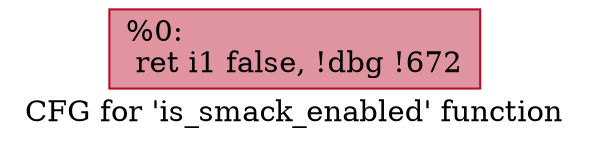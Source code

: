 digraph "CFG for 'is_smack_enabled' function" {
	label="CFG for 'is_smack_enabled' function";

	Node0x152aeb0 [shape=record,color="#b70d28ff", style=filled, fillcolor="#b70d2870",label="{%0:\l  ret i1 false, !dbg !672\l}"];
}
